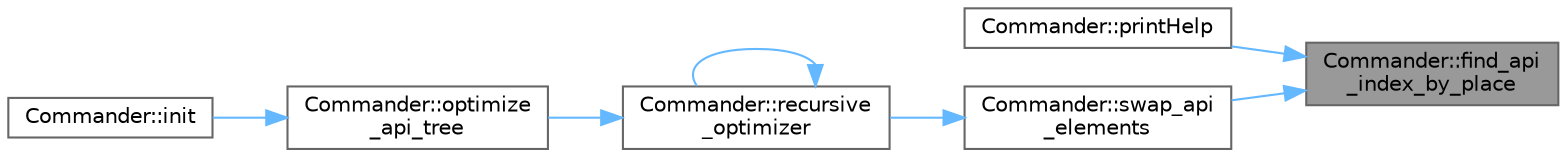 digraph "Commander::find_api_index_by_place"
{
 // INTERACTIVE_SVG=YES
 // LATEX_PDF_SIZE
  bgcolor="transparent";
  edge [fontname=Helvetica,fontsize=10,labelfontname=Helvetica,labelfontsize=10];
  node [fontname=Helvetica,fontsize=10,shape=box,height=0.2,width=0.4];
  rankdir="RL";
  Node1 [label="Commander::find_api\l_index_by_place",height=0.2,width=0.4,color="gray40", fillcolor="grey60", style="filled", fontcolor="black",tooltip="Find an API element in the tree by alphabetical place."];
  Node1 -> Node2 [dir="back",color="steelblue1",style="solid"];
  Node2 [label="Commander::printHelp",height=0.2,width=0.4,color="grey40", fillcolor="white", style="filled",URL="$class_commander.html#a0fab647689fcd4557145386ff585aec1",tooltip="Help function."];
  Node1 -> Node3 [dir="back",color="steelblue1",style="solid"];
  Node3 [label="Commander::swap_api\l_elements",height=0.2,width=0.4,color="grey40", fillcolor="white", style="filled",URL="$class_commander.html#a05f64743655f673fb18871e71ae75c9c",tooltip="Swap two API elements in the tree."];
  Node3 -> Node4 [dir="back",color="steelblue1",style="solid"];
  Node4 [label="Commander::recursive\l_optimizer",height=0.2,width=0.4,color="grey40", fillcolor="white", style="filled",URL="$class_commander.html#a8415264e9cdf820c7ad1872cc36811bd",tooltip="Recursive function optimize a section in the tree."];
  Node4 -> Node5 [dir="back",color="steelblue1",style="solid"];
  Node5 [label="Commander::optimize\l_api_tree",height=0.2,width=0.4,color="grey40", fillcolor="white", style="filled",URL="$class_commander.html#ad435a3490d9ae4b4dda2c88e2fbf0421",tooltip="Optimizes the tree to make it balanced."];
  Node5 -> Node6 [dir="back",color="steelblue1",style="solid"];
  Node6 [label="Commander::init",height=0.2,width=0.4,color="grey40", fillcolor="white", style="filled",URL="$class_commander.html#a5d9d12c3d15cf350593f4c2b11ec05d8",tooltip="Initializer."];
  Node4 -> Node4 [dir="back",color="steelblue1",style="solid"];
}

